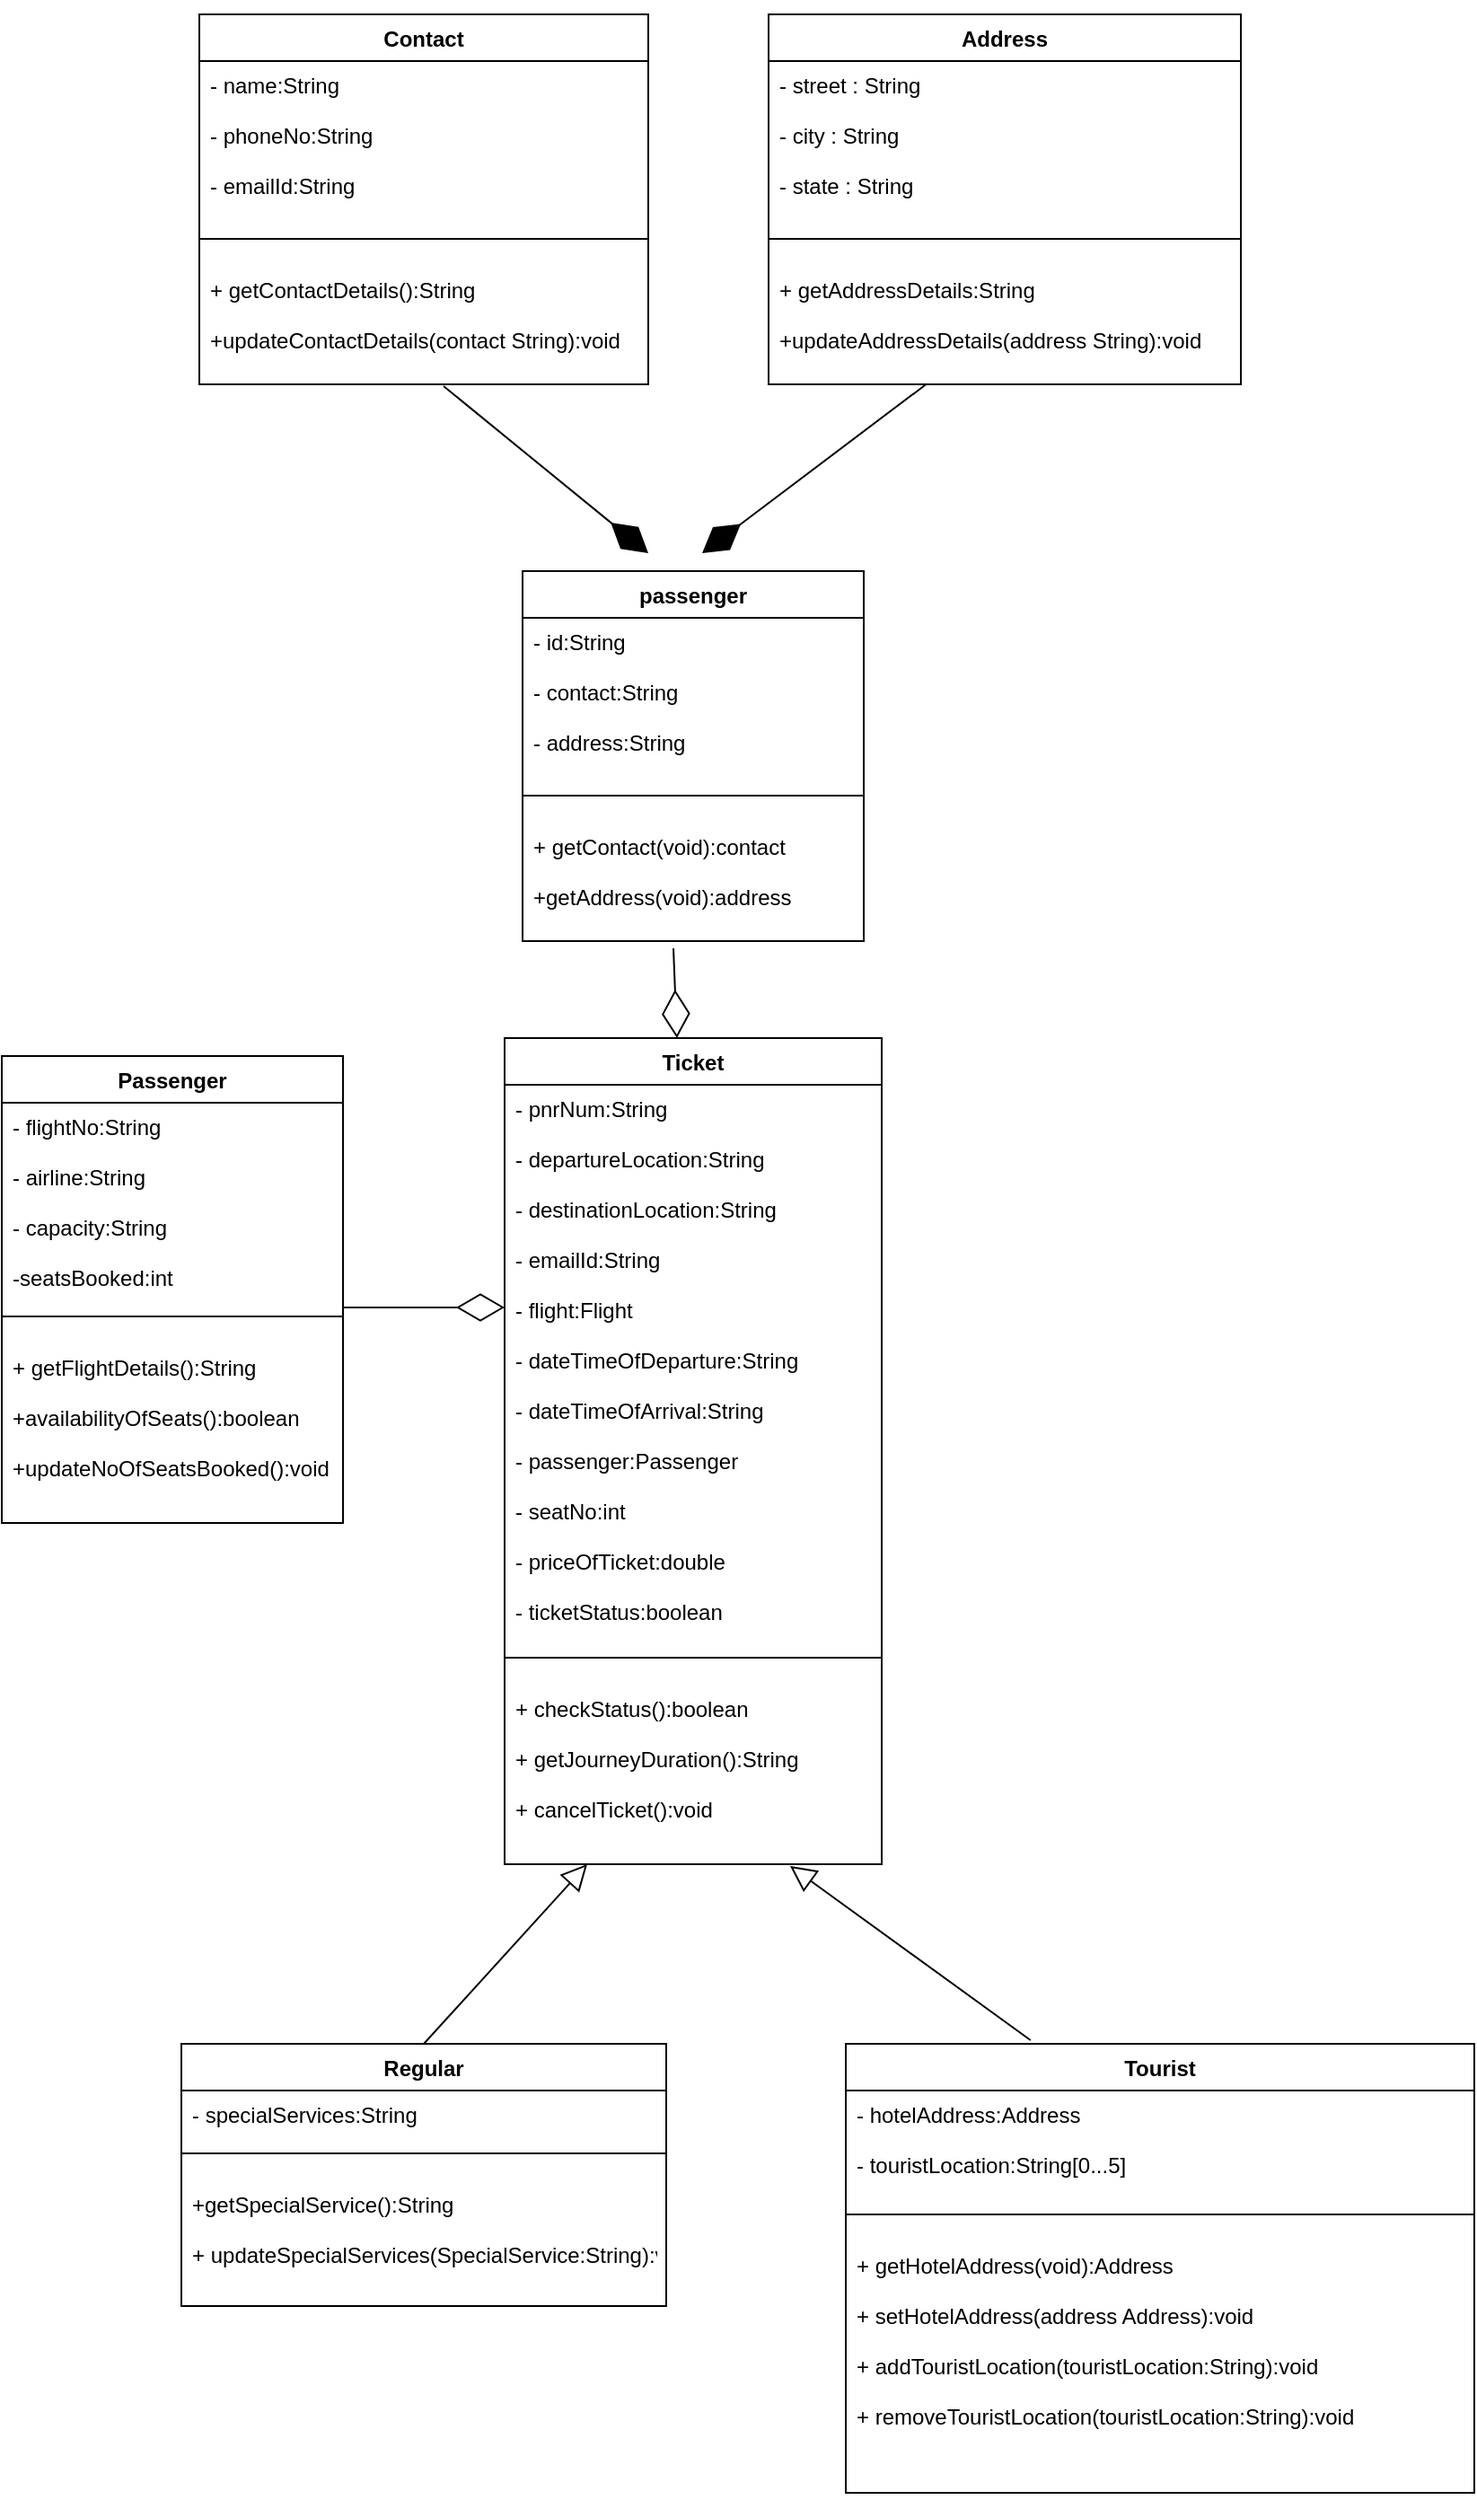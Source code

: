 <mxfile version="14.2.6" type="github"><diagram id="cMXxAy-fa4Ai1pwRBQnS" name="Page-1"><mxGraphModel dx="1115" dy="459" grid="1" gridSize="10" guides="1" tooltips="1" connect="1" arrows="1" fold="1" page="1" pageScale="1" pageWidth="850" pageHeight="1100" math="0" shadow="0"><root><mxCell id="0"/><mxCell id="1" parent="0"/><mxCell id="gyVBBkJgk_4Mc_BeFqA9-24" value="Contact" style="swimlane;fontStyle=1;align=center;verticalAlign=top;childLayout=stackLayout;horizontal=1;startSize=26;horizontalStack=0;resizeParent=1;resizeParentMax=0;resizeLast=0;collapsible=1;marginBottom=0;" parent="1" vertex="1"><mxGeometry x="280" y="60" width="250" height="206" as="geometry"/></mxCell><mxCell id="gyVBBkJgk_4Mc_BeFqA9-25" value="- name:String&#10;&#10;- phoneNo:String&#10;&#10;- emailId:String&#10;" style="text;strokeColor=none;fillColor=none;align=left;verticalAlign=top;spacingLeft=4;spacingRight=4;overflow=hidden;rotatable=0;points=[[0,0.5],[1,0.5]];portConstraint=eastwest;" parent="gyVBBkJgk_4Mc_BeFqA9-24" vertex="1"><mxGeometry y="26" width="250" height="84" as="geometry"/></mxCell><mxCell id="gyVBBkJgk_4Mc_BeFqA9-26" value="" style="line;strokeWidth=1;fillColor=none;align=left;verticalAlign=middle;spacingTop=-1;spacingLeft=3;spacingRight=3;rotatable=0;labelPosition=right;points=[];portConstraint=eastwest;" parent="gyVBBkJgk_4Mc_BeFqA9-24" vertex="1"><mxGeometry y="110" width="250" height="30" as="geometry"/></mxCell><mxCell id="gyVBBkJgk_4Mc_BeFqA9-27" value="+ getContactDetails():String&#10;&#10;+updateContactDetails(contact String):void" style="text;strokeColor=none;fillColor=none;align=left;verticalAlign=top;spacingLeft=4;spacingRight=4;overflow=hidden;rotatable=0;points=[[0,0.5],[1,0.5]];portConstraint=eastwest;" parent="gyVBBkJgk_4Mc_BeFqA9-24" vertex="1"><mxGeometry y="140" width="250" height="66" as="geometry"/></mxCell><mxCell id="gyVBBkJgk_4Mc_BeFqA9-37" style="edgeStyle=orthogonalEdgeStyle;rounded=0;orthogonalLoop=1;jettySize=auto;html=1;exitX=1;exitY=0;exitDx=0;exitDy=0;entryX=1;entryY=0;entryDx=0;entryDy=0;" parent="1" source="gyVBBkJgk_4Mc_BeFqA9-28" target="gyVBBkJgk_4Mc_BeFqA9-28" edge="1"><mxGeometry relative="1" as="geometry"><mxPoint x="820" y="50" as="targetPoint"/></mxGeometry></mxCell><mxCell id="gyVBBkJgk_4Mc_BeFqA9-28" value="Address" style="swimlane;fontStyle=1;align=center;verticalAlign=top;childLayout=stackLayout;horizontal=1;startSize=26;horizontalStack=0;resizeParent=1;resizeParentMax=0;resizeLast=0;collapsible=1;marginBottom=0;" parent="1" vertex="1"><mxGeometry x="597" y="60" width="263" height="206" as="geometry"/></mxCell><mxCell id="gyVBBkJgk_4Mc_BeFqA9-29" value="- street : String&#10;&#10;- city : String&#10;&#10;- state : String&#10;" style="text;strokeColor=none;fillColor=none;align=left;verticalAlign=top;spacingLeft=4;spacingRight=4;overflow=hidden;rotatable=0;points=[[0,0.5],[1,0.5]];portConstraint=eastwest;" parent="gyVBBkJgk_4Mc_BeFqA9-28" vertex="1"><mxGeometry y="26" width="263" height="84" as="geometry"/></mxCell><mxCell id="gyVBBkJgk_4Mc_BeFqA9-30" value="" style="line;strokeWidth=1;fillColor=none;align=left;verticalAlign=middle;spacingTop=-1;spacingLeft=3;spacingRight=3;rotatable=0;labelPosition=right;points=[];portConstraint=eastwest;" parent="gyVBBkJgk_4Mc_BeFqA9-28" vertex="1"><mxGeometry y="110" width="263" height="30" as="geometry"/></mxCell><mxCell id="gyVBBkJgk_4Mc_BeFqA9-31" value="+ getAddressDetails:String&#10;&#10;+updateAddressDetails(address String):void" style="text;strokeColor=none;fillColor=none;align=left;verticalAlign=top;spacingLeft=4;spacingRight=4;overflow=hidden;rotatable=0;points=[[0,0.5],[1,0.5]];portConstraint=eastwest;" parent="gyVBBkJgk_4Mc_BeFqA9-28" vertex="1"><mxGeometry y="140" width="263" height="66" as="geometry"/></mxCell><mxCell id="gyVBBkJgk_4Mc_BeFqA9-36" style="edgeStyle=orthogonalEdgeStyle;rounded=0;orthogonalLoop=1;jettySize=auto;html=1;exitX=1;exitY=0.5;exitDx=0;exitDy=0;" parent="gyVBBkJgk_4Mc_BeFqA9-28" source="gyVBBkJgk_4Mc_BeFqA9-31" target="gyVBBkJgk_4Mc_BeFqA9-31" edge="1"><mxGeometry relative="1" as="geometry"/></mxCell><mxCell id="gyVBBkJgk_4Mc_BeFqA9-32" value="passenger" style="swimlane;fontStyle=1;align=center;verticalAlign=top;childLayout=stackLayout;horizontal=1;startSize=26;horizontalStack=0;resizeParent=1;resizeParentMax=0;resizeLast=0;collapsible=1;marginBottom=0;" parent="1" vertex="1"><mxGeometry x="460" y="370" width="190" height="206" as="geometry"/></mxCell><mxCell id="gyVBBkJgk_4Mc_BeFqA9-33" value="- id:String&#10;&#10;- contact:String&#10;&#10;- address:String&#10;" style="text;strokeColor=none;fillColor=none;align=left;verticalAlign=top;spacingLeft=4;spacingRight=4;overflow=hidden;rotatable=0;points=[[0,0.5],[1,0.5]];portConstraint=eastwest;" parent="gyVBBkJgk_4Mc_BeFqA9-32" vertex="1"><mxGeometry y="26" width="190" height="84" as="geometry"/></mxCell><mxCell id="gyVBBkJgk_4Mc_BeFqA9-34" value="" style="line;strokeWidth=1;fillColor=none;align=left;verticalAlign=middle;spacingTop=-1;spacingLeft=3;spacingRight=3;rotatable=0;labelPosition=right;points=[];portConstraint=eastwest;" parent="gyVBBkJgk_4Mc_BeFqA9-32" vertex="1"><mxGeometry y="110" width="190" height="30" as="geometry"/></mxCell><mxCell id="gyVBBkJgk_4Mc_BeFqA9-35" value="+ getContact(void):contact&#10;&#10;+getAddress(void):address" style="text;strokeColor=none;fillColor=none;align=left;verticalAlign=top;spacingLeft=4;spacingRight=4;overflow=hidden;rotatable=0;points=[[0,0.5],[1,0.5]];portConstraint=eastwest;" parent="gyVBBkJgk_4Mc_BeFqA9-32" vertex="1"><mxGeometry y="140" width="190" height="66" as="geometry"/></mxCell><mxCell id="gyVBBkJgk_4Mc_BeFqA9-40" value="" style="endArrow=diamondThin;endFill=1;endSize=24;html=1;exitX=0.544;exitY=1.015;exitDx=0;exitDy=0;exitPerimeter=0;" parent="1" source="gyVBBkJgk_4Mc_BeFqA9-27" edge="1"><mxGeometry width="160" relative="1" as="geometry"><mxPoint x="340" y="490" as="sourcePoint"/><mxPoint x="530" y="360" as="targetPoint"/></mxGeometry></mxCell><mxCell id="gyVBBkJgk_4Mc_BeFqA9-41" value="" style="endArrow=diamondThin;endFill=1;endSize=24;html=1;" parent="1" source="gyVBBkJgk_4Mc_BeFqA9-31" edge="1"><mxGeometry width="160" relative="1" as="geometry"><mxPoint x="670" y="278.97" as="sourcePoint"/><mxPoint x="560" y="360" as="targetPoint"/><Array as="points"/></mxGeometry></mxCell><mxCell id="gyVBBkJgk_4Mc_BeFqA9-46" value="Ticket" style="swimlane;fontStyle=1;align=center;verticalAlign=top;childLayout=stackLayout;horizontal=1;startSize=26;horizontalStack=0;resizeParent=1;resizeParentMax=0;resizeLast=0;collapsible=1;marginBottom=0;" parent="1" vertex="1"><mxGeometry x="450" y="630" width="210" height="460" as="geometry"/></mxCell><mxCell id="gyVBBkJgk_4Mc_BeFqA9-47" value="- pnrNum:String&#10;&#10;- departureLocation:String&#10;&#10;- destinationLocation:String&#10;&#10;- emailId:String&#10;&#10;- flight:Flight&#10;&#10;- dateTimeOfDeparture:String&#10;&#10;- dateTimeOfArrival:String&#10;&#10;- passenger:Passenger&#10;&#10;- seatNo:int&#10;&#10;- priceOfTicket:double&#10;&#10;- ticketStatus:boolean&#10;&#10;&#10;&#10;&#10;&#10;&#10;&#10;&#10;&#10;" style="text;strokeColor=none;fillColor=none;align=left;verticalAlign=top;spacingLeft=4;spacingRight=4;overflow=hidden;rotatable=0;points=[[0,0.5],[1,0.5]];portConstraint=eastwest;" parent="gyVBBkJgk_4Mc_BeFqA9-46" vertex="1"><mxGeometry y="26" width="210" height="304" as="geometry"/></mxCell><mxCell id="gyVBBkJgk_4Mc_BeFqA9-48" value="" style="line;strokeWidth=1;fillColor=none;align=left;verticalAlign=middle;spacingTop=-1;spacingLeft=3;spacingRight=3;rotatable=0;labelPosition=right;points=[];portConstraint=eastwest;" parent="gyVBBkJgk_4Mc_BeFqA9-46" vertex="1"><mxGeometry y="330" width="210" height="30" as="geometry"/></mxCell><mxCell id="gyVBBkJgk_4Mc_BeFqA9-49" value="+ checkStatus():boolean&#10;&#10;+ getJourneyDuration():String&#10;&#10;+ cancelTicket():void" style="text;strokeColor=none;fillColor=none;align=left;verticalAlign=top;spacingLeft=4;spacingRight=4;overflow=hidden;rotatable=0;points=[[0,0.5],[1,0.5]];portConstraint=eastwest;" parent="gyVBBkJgk_4Mc_BeFqA9-46" vertex="1"><mxGeometry y="360" width="210" height="100" as="geometry"/></mxCell><mxCell id="gyVBBkJgk_4Mc_BeFqA9-55" value="Regular" style="swimlane;fontStyle=1;align=center;verticalAlign=top;childLayout=stackLayout;horizontal=1;startSize=26;horizontalStack=0;resizeParent=1;resizeParentMax=0;resizeLast=0;collapsible=1;marginBottom=0;" parent="1" vertex="1"><mxGeometry x="270" y="1190" width="270" height="146" as="geometry"/></mxCell><mxCell id="gyVBBkJgk_4Mc_BeFqA9-56" value="- specialServices:String&#10;" style="text;strokeColor=none;fillColor=none;align=left;verticalAlign=top;spacingLeft=4;spacingRight=4;overflow=hidden;rotatable=0;points=[[0,0.5],[1,0.5]];portConstraint=eastwest;" parent="gyVBBkJgk_4Mc_BeFqA9-55" vertex="1"><mxGeometry y="26" width="270" height="20" as="geometry"/></mxCell><mxCell id="gyVBBkJgk_4Mc_BeFqA9-57" value="" style="line;strokeWidth=1;fillColor=none;align=left;verticalAlign=middle;spacingTop=-1;spacingLeft=3;spacingRight=3;rotatable=0;labelPosition=right;points=[];portConstraint=eastwest;" parent="gyVBBkJgk_4Mc_BeFqA9-55" vertex="1"><mxGeometry y="46" width="270" height="30" as="geometry"/></mxCell><mxCell id="gyVBBkJgk_4Mc_BeFqA9-58" value="+getSpecialService():String&#10;&#10;+ updateSpecialServices(SpecialService:String):void&#10;" style="text;strokeColor=none;fillColor=none;align=left;verticalAlign=top;spacingLeft=4;spacingRight=4;overflow=hidden;rotatable=0;points=[[0,0.5],[1,0.5]];portConstraint=eastwest;" parent="gyVBBkJgk_4Mc_BeFqA9-55" vertex="1"><mxGeometry y="76" width="270" height="70" as="geometry"/></mxCell><mxCell id="gyVBBkJgk_4Mc_BeFqA9-64" value="Tourist" style="swimlane;fontStyle=1;align=center;verticalAlign=top;childLayout=stackLayout;horizontal=1;startSize=26;horizontalStack=0;resizeParent=1;resizeParentMax=0;resizeLast=0;collapsible=1;marginBottom=0;" parent="1" vertex="1"><mxGeometry x="640" y="1190" width="350" height="250" as="geometry"/></mxCell><mxCell id="gyVBBkJgk_4Mc_BeFqA9-65" value="- hotelAddress:Address&#10;&#10;- touristLocation:String[0...5]&#10;&#10;&#10;" style="text;strokeColor=none;fillColor=none;align=left;verticalAlign=top;spacingLeft=4;spacingRight=4;overflow=hidden;rotatable=0;points=[[0,0.5],[1,0.5]];portConstraint=eastwest;" parent="gyVBBkJgk_4Mc_BeFqA9-64" vertex="1"><mxGeometry y="26" width="350" height="54" as="geometry"/></mxCell><mxCell id="gyVBBkJgk_4Mc_BeFqA9-66" value="" style="line;strokeWidth=1;fillColor=none;align=left;verticalAlign=middle;spacingTop=-1;spacingLeft=3;spacingRight=3;rotatable=0;labelPosition=right;points=[];portConstraint=eastwest;" parent="gyVBBkJgk_4Mc_BeFqA9-64" vertex="1"><mxGeometry y="80" width="350" height="30" as="geometry"/></mxCell><mxCell id="gyVBBkJgk_4Mc_BeFqA9-67" value="+ getHotelAddress(void):Address&#10;&#10;+ setHotelAddress(address Address):void&#10;&#10;+ addTouristLocation(touristLocation:String):void&#10;&#10;+ removeTouristLocation(touristLocation:String):void&#10;&#10;" style="text;strokeColor=none;fillColor=none;align=left;verticalAlign=top;spacingLeft=4;spacingRight=4;overflow=hidden;rotatable=0;points=[[0,0.5],[1,0.5]];portConstraint=eastwest;" parent="gyVBBkJgk_4Mc_BeFqA9-64" vertex="1"><mxGeometry y="110" width="350" height="140" as="geometry"/></mxCell><mxCell id="gyVBBkJgk_4Mc_BeFqA9-75" value="" style="edgeStyle=none;html=1;endSize=12;endArrow=block;endFill=0;exitX=0.5;exitY=0;exitDx=0;exitDy=0;" parent="1" source="gyVBBkJgk_4Mc_BeFqA9-55" edge="1"><mxGeometry width="160" relative="1" as="geometry"><mxPoint x="410" y="1180" as="sourcePoint"/><mxPoint x="496" y="1090" as="targetPoint"/><Array as="points"/></mxGeometry></mxCell><mxCell id="gyVBBkJgk_4Mc_BeFqA9-76" value="" style="edgeStyle=none;html=1;endSize=12;endArrow=block;endFill=0;entryX=0.757;entryY=1.01;entryDx=0;entryDy=0;entryPerimeter=0;exitX=0.294;exitY=-0.008;exitDx=0;exitDy=0;exitPerimeter=0;" parent="1" source="gyVBBkJgk_4Mc_BeFqA9-64" target="gyVBBkJgk_4Mc_BeFqA9-49" edge="1"><mxGeometry width="160" relative="1" as="geometry"><mxPoint x="740" y="1180" as="sourcePoint"/><mxPoint x="610" y="1099" as="targetPoint"/><Array as="points"/></mxGeometry></mxCell><mxCell id="gyVBBkJgk_4Mc_BeFqA9-77" value="" style="endArrow=diamondThin;endFill=0;endSize=24;html=1;" parent="1" target="gyVBBkJgk_4Mc_BeFqA9-46" edge="1"><mxGeometry width="160" relative="1" as="geometry"><mxPoint x="544" y="580" as="sourcePoint"/><mxPoint x="660" y="670" as="targetPoint"/></mxGeometry></mxCell><mxCell id="gyVBBkJgk_4Mc_BeFqA9-78" value="Passenger" style="swimlane;fontStyle=1;align=center;verticalAlign=top;childLayout=stackLayout;horizontal=1;startSize=26;horizontalStack=0;resizeParent=1;resizeParentMax=0;resizeLast=0;collapsible=1;marginBottom=0;" parent="1" vertex="1"><mxGeometry x="170" y="640" width="190" height="260" as="geometry"/></mxCell><mxCell id="gyVBBkJgk_4Mc_BeFqA9-79" value="- flightNo:String&#10;&#10;- airline:String&#10;&#10;- capacity:String&#10;&#10;-seatsBooked:int&#10;" style="text;strokeColor=none;fillColor=none;align=left;verticalAlign=top;spacingLeft=4;spacingRight=4;overflow=hidden;rotatable=0;points=[[0,0.5],[1,0.5]];portConstraint=eastwest;" parent="gyVBBkJgk_4Mc_BeFqA9-78" vertex="1"><mxGeometry y="26" width="190" height="104" as="geometry"/></mxCell><mxCell id="gyVBBkJgk_4Mc_BeFqA9-80" value="" style="line;strokeWidth=1;fillColor=none;align=left;verticalAlign=middle;spacingTop=-1;spacingLeft=3;spacingRight=3;rotatable=0;labelPosition=right;points=[];portConstraint=eastwest;" parent="gyVBBkJgk_4Mc_BeFqA9-78" vertex="1"><mxGeometry y="130" width="190" height="30" as="geometry"/></mxCell><mxCell id="gyVBBkJgk_4Mc_BeFqA9-81" value="+ getFlightDetails():String&#10;&#10;+availabilityOfSeats():boolean&#10;&#10;+updateNoOfSeatsBooked():void" style="text;strokeColor=none;fillColor=none;align=left;verticalAlign=top;spacingLeft=4;spacingRight=4;overflow=hidden;rotatable=0;points=[[0,0.5],[1,0.5]];portConstraint=eastwest;" parent="gyVBBkJgk_4Mc_BeFqA9-78" vertex="1"><mxGeometry y="160" width="190" height="100" as="geometry"/></mxCell><mxCell id="gyVBBkJgk_4Mc_BeFqA9-82" value="" style="endArrow=diamondThin;endFill=0;endSize=24;html=1;" parent="1" edge="1"><mxGeometry width="160" relative="1" as="geometry"><mxPoint x="360" y="780" as="sourcePoint"/><mxPoint x="450" y="780" as="targetPoint"/></mxGeometry></mxCell></root></mxGraphModel></diagram></mxfile>